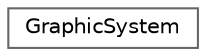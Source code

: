 digraph "クラス階層図"
{
 // LATEX_PDF_SIZE
  bgcolor="transparent";
  edge [fontname=Helvetica,fontsize=10,labelfontname=Helvetica,labelfontsize=10];
  node [fontname=Helvetica,fontsize=10,shape=box,height=0.2,width=0.4];
  rankdir="LR";
  Node0 [id="Node000000",label="GraphicSystem",height=0.2,width=0.4,color="grey40", fillcolor="white", style="filled",URL="$class_graphic_system.html",tooltip="Dxlibの処理を行うクラス．"];
}
